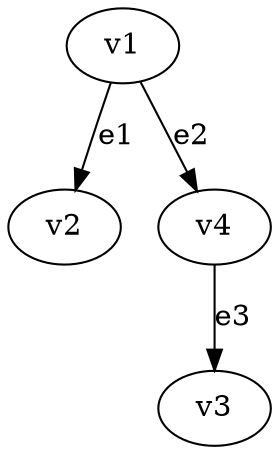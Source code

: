 //Это дот
digraph GadgesA { v1 -> v2 [label = e1 ];
v1 -> v4 [label = e2 ];
v4 -> v3 [label = e3 ];
}
